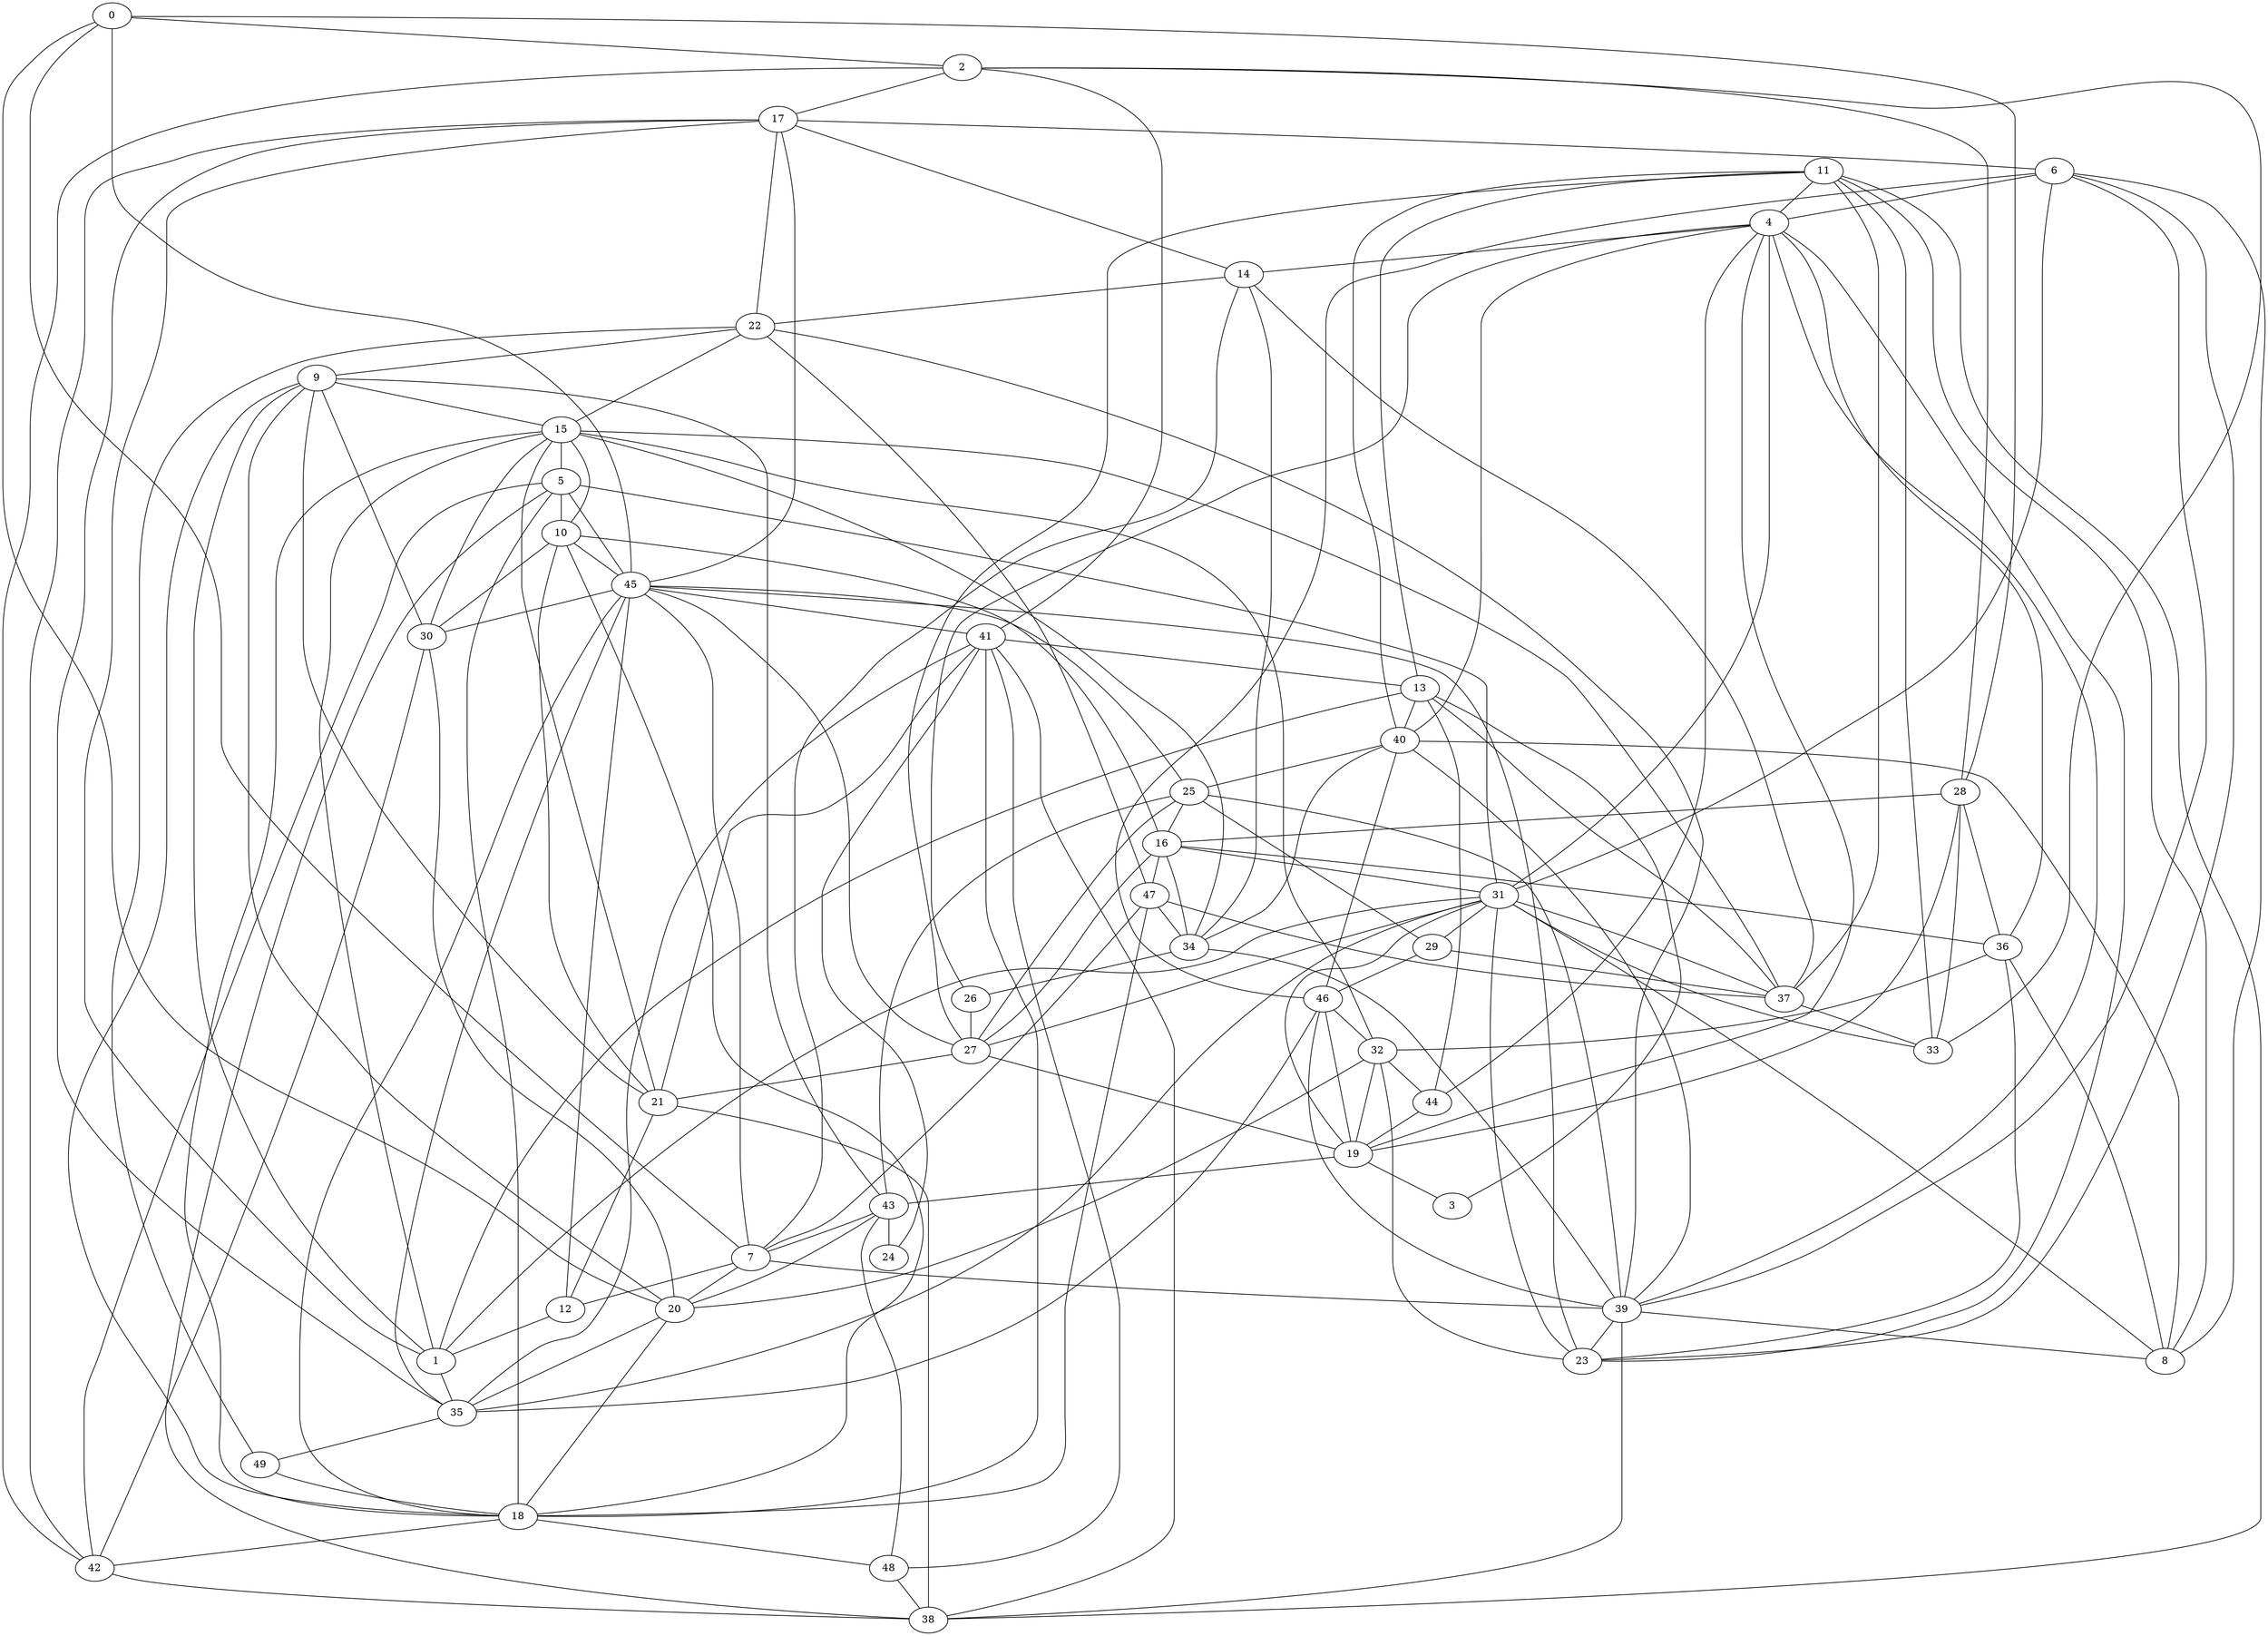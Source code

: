 graph G {
0;
1;
2;
3;
4;
5;
6;
7;
8;
9;
10;
11;
12;
13;
14;
15;
16;
17;
18;
19;
20;
21;
22;
23;
24;
25;
26;
27;
28;
29;
30;
31;
32;
33;
34;
35;
36;
37;
38;
39;
40;
41;
42;
43;
44;
45;
46;
47;
48;
49;
41--24 ;
39--8 ;
45--27 ;
43--7 ;
47--34 ;
18--48 ;
11--4 ;
28--16 ;
40--25 ;
4--23 ;
45--5 ;
32--20 ;
10--45 ;
25--16 ;
29--37 ;
45--30 ;
17--14 ;
18--42 ;
21--12 ;
26--27 ;
16--27 ;
31--1 ;
45--23 ;
12--1 ;
39--4 ;
4--14 ;
1--17 ;
9--20 ;
32--44 ;
20--43 ;
5--38 ;
31--33 ;
20--35 ;
19--3 ;
30--20 ;
2--17 ;
17--42 ;
17--6 ;
9--18 ;
36--32 ;
31--37 ;
23--6 ;
32--15 ;
11--27 ;
6--4 ;
34--16 ;
41--18 ;
2--33 ;
46--32 ;
45--41 ;
19--46 ;
32--19 ;
6--8 ;
41--21 ;
31--27 ;
1--13 ;
15--5 ;
7--0 ;
31--29 ;
0--2 ;
15--10 ;
17--35 ;
49--18 ;
21--10 ;
4--31 ;
49--22 ;
47--7 ;
28--36 ;
25--27 ;
11--37 ;
15--34 ;
44--19 ;
22--9 ;
22--17 ;
8--40 ;
16--31 ;
40--46 ;
30--42 ;
16--47 ;
7--14 ;
41--13 ;
7--39 ;
2--28 ;
1--35 ;
48--43 ;
9--15 ;
27--21 ;
11--33 ;
41--35 ;
11--40 ;
17--45 ;
1--15 ;
47--22 ;
36--23 ;
34--39 ;
39--22 ;
46--39 ;
13--40 ;
3--13 ;
28--19 ;
14--22 ;
1--9 ;
2--41 ;
2--42 ;
22--15 ;
35--49 ;
35--45 ;
42--38 ;
42--5 ;
45--12 ;
45--18 ;
45--0 ;
45--7 ;
7--12 ;
7--20 ;
15--30 ;
15--18 ;
15--21 ;
0--20 ;
9--30 ;
9--43 ;
9--21 ;
20--18 ;
41--38 ;
41--48 ;
18--10 ;
18--5 ;
30--10 ;
5--10 ;
43--24 ;
21--38 ;
48--38 ;
16--36 ;
47--37 ;
25--29 ;
25--39 ;
28--33 ;
34--40 ;
34--26 ;
27--19 ;
36--4 ;
36--8 ;
31--23 ;
31--6 ;
31--8 ;
31--19 ;
37--33 ;
37--13 ;
29--46 ;
39--23 ;
39--6 ;
39--40 ;
40--4 ;
26--4 ;
11--8 ;
11--13 ;
19--4 ;
4--44 ;
23--32 ;
6--46 ;
13--44 ;
25--45 ;
25--43 ;
28--0 ;
37--14 ;
37--15 ;
47--18 ;
39--38 ;
16--10 ;
11--38 ;
46--35 ;
34--14 ;
19--43 ;
31--35 ;
31--5 ;
}

